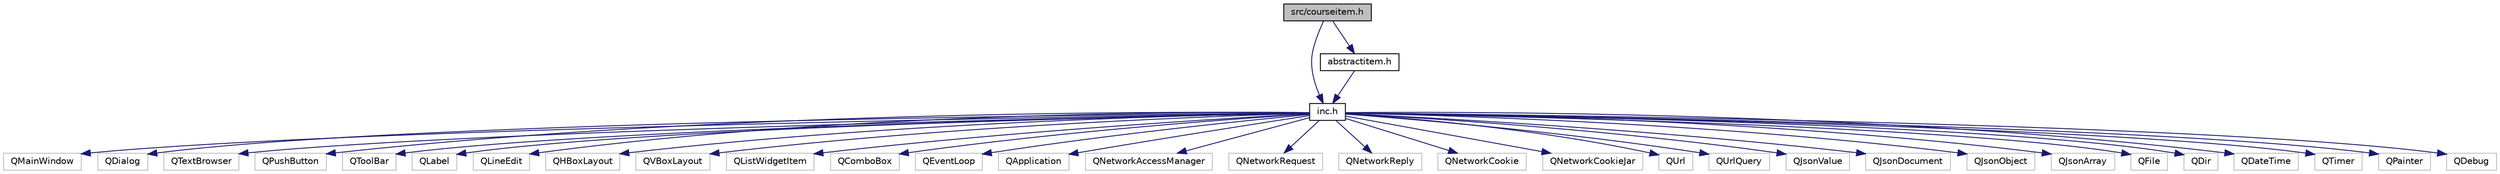 digraph "src/courseitem.h"
{
 // LATEX_PDF_SIZE
  edge [fontname="Helvetica",fontsize="10",labelfontname="Helvetica",labelfontsize="10"];
  node [fontname="Helvetica",fontsize="10",shape=record];
  Node1 [label="src/courseitem.h",height=0.2,width=0.4,color="black", fillcolor="grey75", style="filled", fontcolor="black",tooltip=" "];
  Node1 -> Node2 [color="midnightblue",fontsize="10",style="solid"];
  Node2 [label="inc.h",height=0.2,width=0.4,color="black", fillcolor="white", style="filled",URL="$inc_8h.html",tooltip=" "];
  Node2 -> Node3 [color="midnightblue",fontsize="10",style="solid"];
  Node3 [label="QMainWindow",height=0.2,width=0.4,color="grey75", fillcolor="white", style="filled",tooltip=" "];
  Node2 -> Node4 [color="midnightblue",fontsize="10",style="solid"];
  Node4 [label="QDialog",height=0.2,width=0.4,color="grey75", fillcolor="white", style="filled",tooltip=" "];
  Node2 -> Node5 [color="midnightblue",fontsize="10",style="solid"];
  Node5 [label="QTextBrowser",height=0.2,width=0.4,color="grey75", fillcolor="white", style="filled",tooltip=" "];
  Node2 -> Node6 [color="midnightblue",fontsize="10",style="solid"];
  Node6 [label="QPushButton",height=0.2,width=0.4,color="grey75", fillcolor="white", style="filled",tooltip=" "];
  Node2 -> Node7 [color="midnightblue",fontsize="10",style="solid"];
  Node7 [label="QToolBar",height=0.2,width=0.4,color="grey75", fillcolor="white", style="filled",tooltip=" "];
  Node2 -> Node8 [color="midnightblue",fontsize="10",style="solid"];
  Node8 [label="QLabel",height=0.2,width=0.4,color="grey75", fillcolor="white", style="filled",tooltip=" "];
  Node2 -> Node9 [color="midnightblue",fontsize="10",style="solid"];
  Node9 [label="QLineEdit",height=0.2,width=0.4,color="grey75", fillcolor="white", style="filled",tooltip=" "];
  Node2 -> Node10 [color="midnightblue",fontsize="10",style="solid"];
  Node10 [label="QHBoxLayout",height=0.2,width=0.4,color="grey75", fillcolor="white", style="filled",tooltip=" "];
  Node2 -> Node11 [color="midnightblue",fontsize="10",style="solid"];
  Node11 [label="QVBoxLayout",height=0.2,width=0.4,color="grey75", fillcolor="white", style="filled",tooltip=" "];
  Node2 -> Node12 [color="midnightblue",fontsize="10",style="solid"];
  Node12 [label="QListWidgetItem",height=0.2,width=0.4,color="grey75", fillcolor="white", style="filled",tooltip=" "];
  Node2 -> Node13 [color="midnightblue",fontsize="10",style="solid"];
  Node13 [label="QComboBox",height=0.2,width=0.4,color="grey75", fillcolor="white", style="filled",tooltip=" "];
  Node2 -> Node14 [color="midnightblue",fontsize="10",style="solid"];
  Node14 [label="QEventLoop",height=0.2,width=0.4,color="grey75", fillcolor="white", style="filled",tooltip=" "];
  Node2 -> Node15 [color="midnightblue",fontsize="10",style="solid"];
  Node15 [label="QApplication",height=0.2,width=0.4,color="grey75", fillcolor="white", style="filled",tooltip=" "];
  Node2 -> Node16 [color="midnightblue",fontsize="10",style="solid"];
  Node16 [label="QNetworkAccessManager",height=0.2,width=0.4,color="grey75", fillcolor="white", style="filled",tooltip=" "];
  Node2 -> Node17 [color="midnightblue",fontsize="10",style="solid"];
  Node17 [label="QNetworkRequest",height=0.2,width=0.4,color="grey75", fillcolor="white", style="filled",tooltip=" "];
  Node2 -> Node18 [color="midnightblue",fontsize="10",style="solid"];
  Node18 [label="QNetworkReply",height=0.2,width=0.4,color="grey75", fillcolor="white", style="filled",tooltip=" "];
  Node2 -> Node19 [color="midnightblue",fontsize="10",style="solid"];
  Node19 [label="QNetworkCookie",height=0.2,width=0.4,color="grey75", fillcolor="white", style="filled",tooltip=" "];
  Node2 -> Node20 [color="midnightblue",fontsize="10",style="solid"];
  Node20 [label="QNetworkCookieJar",height=0.2,width=0.4,color="grey75", fillcolor="white", style="filled",tooltip=" "];
  Node2 -> Node21 [color="midnightblue",fontsize="10",style="solid"];
  Node21 [label="QUrl",height=0.2,width=0.4,color="grey75", fillcolor="white", style="filled",tooltip=" "];
  Node2 -> Node22 [color="midnightblue",fontsize="10",style="solid"];
  Node22 [label="QUrlQuery",height=0.2,width=0.4,color="grey75", fillcolor="white", style="filled",tooltip=" "];
  Node2 -> Node23 [color="midnightblue",fontsize="10",style="solid"];
  Node23 [label="QJsonValue",height=0.2,width=0.4,color="grey75", fillcolor="white", style="filled",tooltip=" "];
  Node2 -> Node24 [color="midnightblue",fontsize="10",style="solid"];
  Node24 [label="QJsonDocument",height=0.2,width=0.4,color="grey75", fillcolor="white", style="filled",tooltip=" "];
  Node2 -> Node25 [color="midnightblue",fontsize="10",style="solid"];
  Node25 [label="QJsonObject",height=0.2,width=0.4,color="grey75", fillcolor="white", style="filled",tooltip=" "];
  Node2 -> Node26 [color="midnightblue",fontsize="10",style="solid"];
  Node26 [label="QJsonArray",height=0.2,width=0.4,color="grey75", fillcolor="white", style="filled",tooltip=" "];
  Node2 -> Node27 [color="midnightblue",fontsize="10",style="solid"];
  Node27 [label="QFile",height=0.2,width=0.4,color="grey75", fillcolor="white", style="filled",tooltip=" "];
  Node2 -> Node28 [color="midnightblue",fontsize="10",style="solid"];
  Node28 [label="QDir",height=0.2,width=0.4,color="grey75", fillcolor="white", style="filled",tooltip=" "];
  Node2 -> Node29 [color="midnightblue",fontsize="10",style="solid"];
  Node29 [label="QDateTime",height=0.2,width=0.4,color="grey75", fillcolor="white", style="filled",tooltip=" "];
  Node2 -> Node30 [color="midnightblue",fontsize="10",style="solid"];
  Node30 [label="QTimer",height=0.2,width=0.4,color="grey75", fillcolor="white", style="filled",tooltip=" "];
  Node2 -> Node31 [color="midnightblue",fontsize="10",style="solid"];
  Node31 [label="QPainter",height=0.2,width=0.4,color="grey75", fillcolor="white", style="filled",tooltip=" "];
  Node2 -> Node32 [color="midnightblue",fontsize="10",style="solid"];
  Node32 [label="QDebug",height=0.2,width=0.4,color="grey75", fillcolor="white", style="filled",tooltip=" "];
  Node1 -> Node33 [color="midnightblue",fontsize="10",style="solid"];
  Node33 [label="abstractitem.h",height=0.2,width=0.4,color="black", fillcolor="white", style="filled",URL="$abstractitem_8h.html",tooltip=" "];
  Node33 -> Node2 [color="midnightblue",fontsize="10",style="solid"];
}
